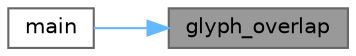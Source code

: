 digraph "glyph_overlap"
{
 // LATEX_PDF_SIZE
  bgcolor="transparent";
  edge [fontname=Helvetica,fontsize=10,labelfontname=Helvetica,labelfontsize=10];
  node [fontname=Helvetica,fontsize=10,shape=box,height=0.2,width=0.4];
  rankdir="RL";
  Node1 [label="glyph_overlap",height=0.2,width=0.4,color="gray40", fillcolor="grey60", style="filled", fontcolor="black",tooltip="See if two glyphs overlap."];
  Node1 -> Node2 [dir="back",color="steelblue1",style="solid"];
  Node2 [label="main",height=0.2,width=0.4,color="grey40", fillcolor="white", style="filled",URL="$unijohab2html_8c.html#a0ddf1224851353fc92bfbff6f499fa97",tooltip="The main function."];
}
